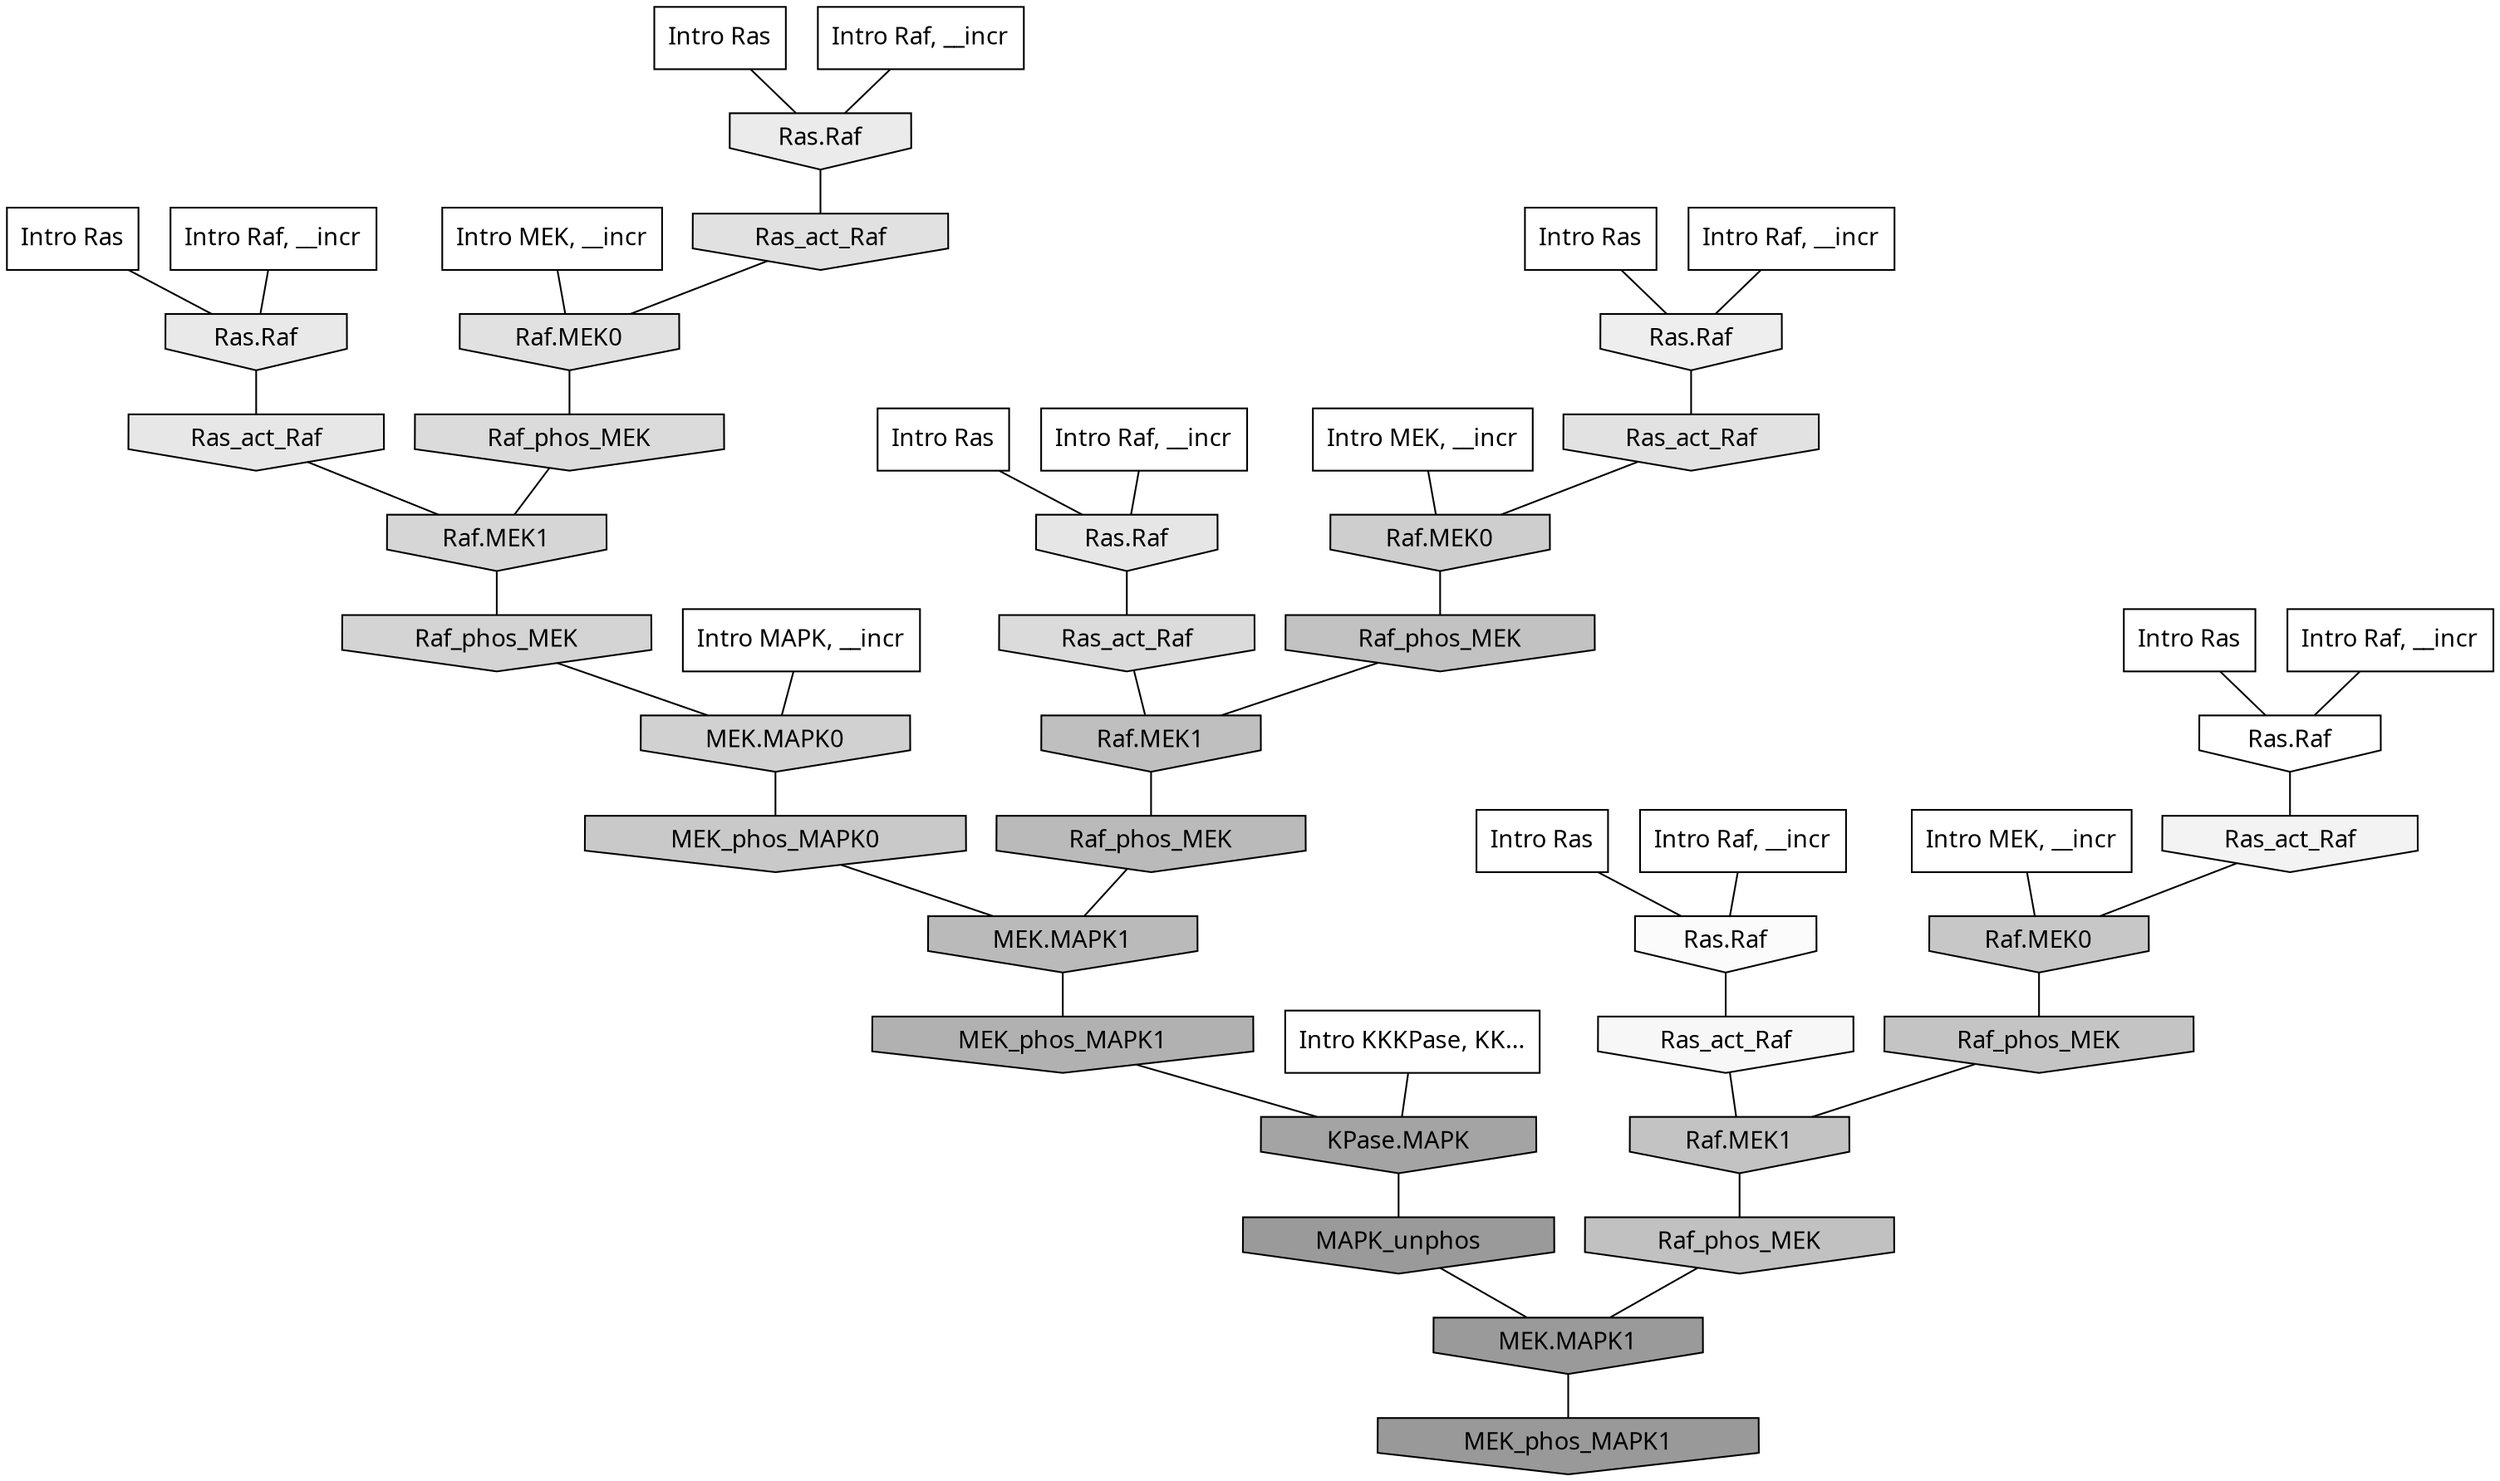 digraph G{
  rankdir="TB";
  ranksep=0.30;
  node [fontname="CMU Serif"];
  edge [fontname="CMU Serif"];
  
  3 [label="Intro Ras", shape=rectangle, style=filled, fillcolor="0.000 0.000 1.000"]
  
  9 [label="Intro Ras", shape=rectangle, style=filled, fillcolor="0.000 0.000 1.000"]
  
  10 [label="Intro Ras", shape=rectangle, style=filled, fillcolor="0.000 0.000 1.000"]
  
  43 [label="Intro Ras", shape=rectangle, style=filled, fillcolor="0.000 0.000 1.000"]
  
  51 [label="Intro Ras", shape=rectangle, style=filled, fillcolor="0.000 0.000 1.000"]
  
  99 [label="Intro Ras", shape=rectangle, style=filled, fillcolor="0.000 0.000 1.000"]
  
  166 [label="Intro Raf, __incr", shape=rectangle, style=filled, fillcolor="0.000 0.000 1.000"]
  
  355 [label="Intro Raf, __incr", shape=rectangle, style=filled, fillcolor="0.000 0.000 1.000"]
  
  600 [label="Intro Raf, __incr", shape=rectangle, style=filled, fillcolor="0.000 0.000 1.000"]
  
  748 [label="Intro Raf, __incr", shape=rectangle, style=filled, fillcolor="0.000 0.000 1.000"]
  
  861 [label="Intro Raf, __incr", shape=rectangle, style=filled, fillcolor="0.000 0.000 1.000"]
  
  884 [label="Intro Raf, __incr", shape=rectangle, style=filled, fillcolor="0.000 0.000 1.000"]
  
  1572 [label="Intro MEK, __incr", shape=rectangle, style=filled, fillcolor="0.000 0.000 1.000"]
  
  1695 [label="Intro MEK, __incr", shape=rectangle, style=filled, fillcolor="0.000 0.000 1.000"]
  
  2018 [label="Intro MEK, __incr", shape=rectangle, style=filled, fillcolor="0.000 0.000 1.000"]
  
  2407 [label="Intro MAPK, __incr", shape=rectangle, style=filled, fillcolor="0.000 0.000 1.000"]
  
  3142 [label="Intro KKKPase, KK...", shape=rectangle, style=filled, fillcolor="0.000 0.000 1.000"]
  
  3315 [label="Ras.Raf", shape=invhouse, style=filled, fillcolor="0.000 0.000 0.999"]
  
  3462 [label="Ras.Raf", shape=invhouse, style=filled, fillcolor="0.000 0.000 0.984"]
  
  3665 [label="Ras_act_Raf", shape=invhouse, style=filled, fillcolor="0.000 0.000 0.966"]
  
  3919 [label="Ras_act_Raf", shape=invhouse, style=filled, fillcolor="0.000 0.000 0.953"]
  
  4450 [label="Ras.Raf", shape=invhouse, style=filled, fillcolor="0.000 0.000 0.930"]
  
  4655 [label="Ras.Raf", shape=invhouse, style=filled, fillcolor="0.000 0.000 0.921"]
  
  4907 [label="Ras.Raf", shape=invhouse, style=filled, fillcolor="0.000 0.000 0.911"]
  
  5018 [label="Ras_act_Raf", shape=invhouse, style=filled, fillcolor="0.000 0.000 0.906"]
  
  5204 [label="Ras.Raf", shape=invhouse, style=filled, fillcolor="0.000 0.000 0.899"]
  
  5596 [label="Ras_act_Raf", shape=invhouse, style=filled, fillcolor="0.000 0.000 0.883"]
  
  5640 [label="Ras_act_Raf", shape=invhouse, style=filled, fillcolor="0.000 0.000 0.882"]
  
  5644 [label="Raf.MEK0", shape=invhouse, style=filled, fillcolor="0.000 0.000 0.882"]
  
  6428 [label="Ras_act_Raf", shape=invhouse, style=filled, fillcolor="0.000 0.000 0.857"]
  
  6438 [label="Raf_phos_MEK", shape=invhouse, style=filled, fillcolor="0.000 0.000 0.856"]
  
  7296 [label="Raf.MEK1", shape=invhouse, style=filled, fillcolor="0.000 0.000 0.836"]
  
  7480 [label="Raf_phos_MEK", shape=invhouse, style=filled, fillcolor="0.000 0.000 0.832"]
  
  8144 [label="MEK.MAPK0", shape=invhouse, style=filled, fillcolor="0.000 0.000 0.819"]
  
  8735 [label="Raf.MEK0", shape=invhouse, style=filled, fillcolor="0.000 0.000 0.807"]
  
  9818 [label="MEK_phos_MAPK0", shape=invhouse, style=filled, fillcolor="0.000 0.000 0.789"]
  
  10570 [label="Raf.MEK0", shape=invhouse, style=filled, fillcolor="0.000 0.000 0.778"]
  
  11275 [label="Raf_phos_MEK", shape=invhouse, style=filled, fillcolor="0.000 0.000 0.769"]
  
  11787 [label="Raf.MEK1", shape=invhouse, style=filled, fillcolor="0.000 0.000 0.763"]
  
  11929 [label="Raf_phos_MEK", shape=invhouse, style=filled, fillcolor="0.000 0.000 0.761"]
  
  12389 [label="Raf_phos_MEK", shape=invhouse, style=filled, fillcolor="0.000 0.000 0.756"]
  
  13171 [label="Raf.MEK1", shape=invhouse, style=filled, fillcolor="0.000 0.000 0.747"]
  
  15028 [label="Raf_phos_MEK", shape=invhouse, style=filled, fillcolor="0.000 0.000 0.730"]
  
  15034 [label="MEK.MAPK1", shape=invhouse, style=filled, fillcolor="0.000 0.000 0.730"]
  
  17456 [label="MEK_phos_MAPK1", shape=invhouse, style=filled, fillcolor="0.000 0.000 0.692"]
  
  19276 [label="KPase.MAPK", shape=invhouse, style=filled, fillcolor="0.000 0.000 0.642"]
  
  20348 [label="MAPK_unphos", shape=invhouse, style=filled, fillcolor="0.000 0.000 0.602"]
  
  20351 [label="MEK.MAPK1", shape=invhouse, style=filled, fillcolor="0.000 0.000 0.602"]
  
  20423 [label="MEK_phos_MAPK1", shape=invhouse, style=filled, fillcolor="0.000 0.000 0.600"]
  
  
  20351 -> 20423 [dir=none, color="0.000 0.000 0.000"] 
  20348 -> 20351 [dir=none, color="0.000 0.000 0.000"] 
  19276 -> 20348 [dir=none, color="0.000 0.000 0.000"] 
  17456 -> 19276 [dir=none, color="0.000 0.000 0.000"] 
  15034 -> 17456 [dir=none, color="0.000 0.000 0.000"] 
  15028 -> 15034 [dir=none, color="0.000 0.000 0.000"] 
  13171 -> 15028 [dir=none, color="0.000 0.000 0.000"] 
  12389 -> 20351 [dir=none, color="0.000 0.000 0.000"] 
  11929 -> 13171 [dir=none, color="0.000 0.000 0.000"] 
  11787 -> 12389 [dir=none, color="0.000 0.000 0.000"] 
  11275 -> 11787 [dir=none, color="0.000 0.000 0.000"] 
  10570 -> 11275 [dir=none, color="0.000 0.000 0.000"] 
  9818 -> 15034 [dir=none, color="0.000 0.000 0.000"] 
  8735 -> 11929 [dir=none, color="0.000 0.000 0.000"] 
  8144 -> 9818 [dir=none, color="0.000 0.000 0.000"] 
  7480 -> 8144 [dir=none, color="0.000 0.000 0.000"] 
  7296 -> 7480 [dir=none, color="0.000 0.000 0.000"] 
  6438 -> 7296 [dir=none, color="0.000 0.000 0.000"] 
  6428 -> 13171 [dir=none, color="0.000 0.000 0.000"] 
  5644 -> 6438 [dir=none, color="0.000 0.000 0.000"] 
  5640 -> 5644 [dir=none, color="0.000 0.000 0.000"] 
  5596 -> 8735 [dir=none, color="0.000 0.000 0.000"] 
  5204 -> 6428 [dir=none, color="0.000 0.000 0.000"] 
  5018 -> 7296 [dir=none, color="0.000 0.000 0.000"] 
  4907 -> 5018 [dir=none, color="0.000 0.000 0.000"] 
  4655 -> 5640 [dir=none, color="0.000 0.000 0.000"] 
  4450 -> 5596 [dir=none, color="0.000 0.000 0.000"] 
  3919 -> 10570 [dir=none, color="0.000 0.000 0.000"] 
  3665 -> 11787 [dir=none, color="0.000 0.000 0.000"] 
  3462 -> 3665 [dir=none, color="0.000 0.000 0.000"] 
  3315 -> 3919 [dir=none, color="0.000 0.000 0.000"] 
  3142 -> 19276 [dir=none, color="0.000 0.000 0.000"] 
  2407 -> 8144 [dir=none, color="0.000 0.000 0.000"] 
  2018 -> 8735 [dir=none, color="0.000 0.000 0.000"] 
  1695 -> 10570 [dir=none, color="0.000 0.000 0.000"] 
  1572 -> 5644 [dir=none, color="0.000 0.000 0.000"] 
  884 -> 4450 [dir=none, color="0.000 0.000 0.000"] 
  861 -> 3462 [dir=none, color="0.000 0.000 0.000"] 
  748 -> 4655 [dir=none, color="0.000 0.000 0.000"] 
  600 -> 4907 [dir=none, color="0.000 0.000 0.000"] 
  355 -> 3315 [dir=none, color="0.000 0.000 0.000"] 
  166 -> 5204 [dir=none, color="0.000 0.000 0.000"] 
  99 -> 3315 [dir=none, color="0.000 0.000 0.000"] 
  51 -> 4655 [dir=none, color="0.000 0.000 0.000"] 
  43 -> 5204 [dir=none, color="0.000 0.000 0.000"] 
  10 -> 4450 [dir=none, color="0.000 0.000 0.000"] 
  9 -> 3462 [dir=none, color="0.000 0.000 0.000"] 
  3 -> 4907 [dir=none, color="0.000 0.000 0.000"] 
  
  }
